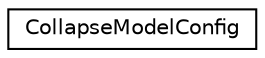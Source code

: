 digraph "Graphical Class Hierarchy"
{
  edge [fontname="Helvetica",fontsize="10",labelfontname="Helvetica",labelfontsize="10"];
  node [fontname="Helvetica",fontsize="10",shape=record];
  rankdir="LR";
  Node0 [label="CollapseModelConfig",height=0.2,width=0.4,color="black", fillcolor="white", style="filled",URL="$structkaldi_1_1nnet3_1_1CollapseModelConfig.html",tooltip="Config class for the CollapseModel function. "];
}
